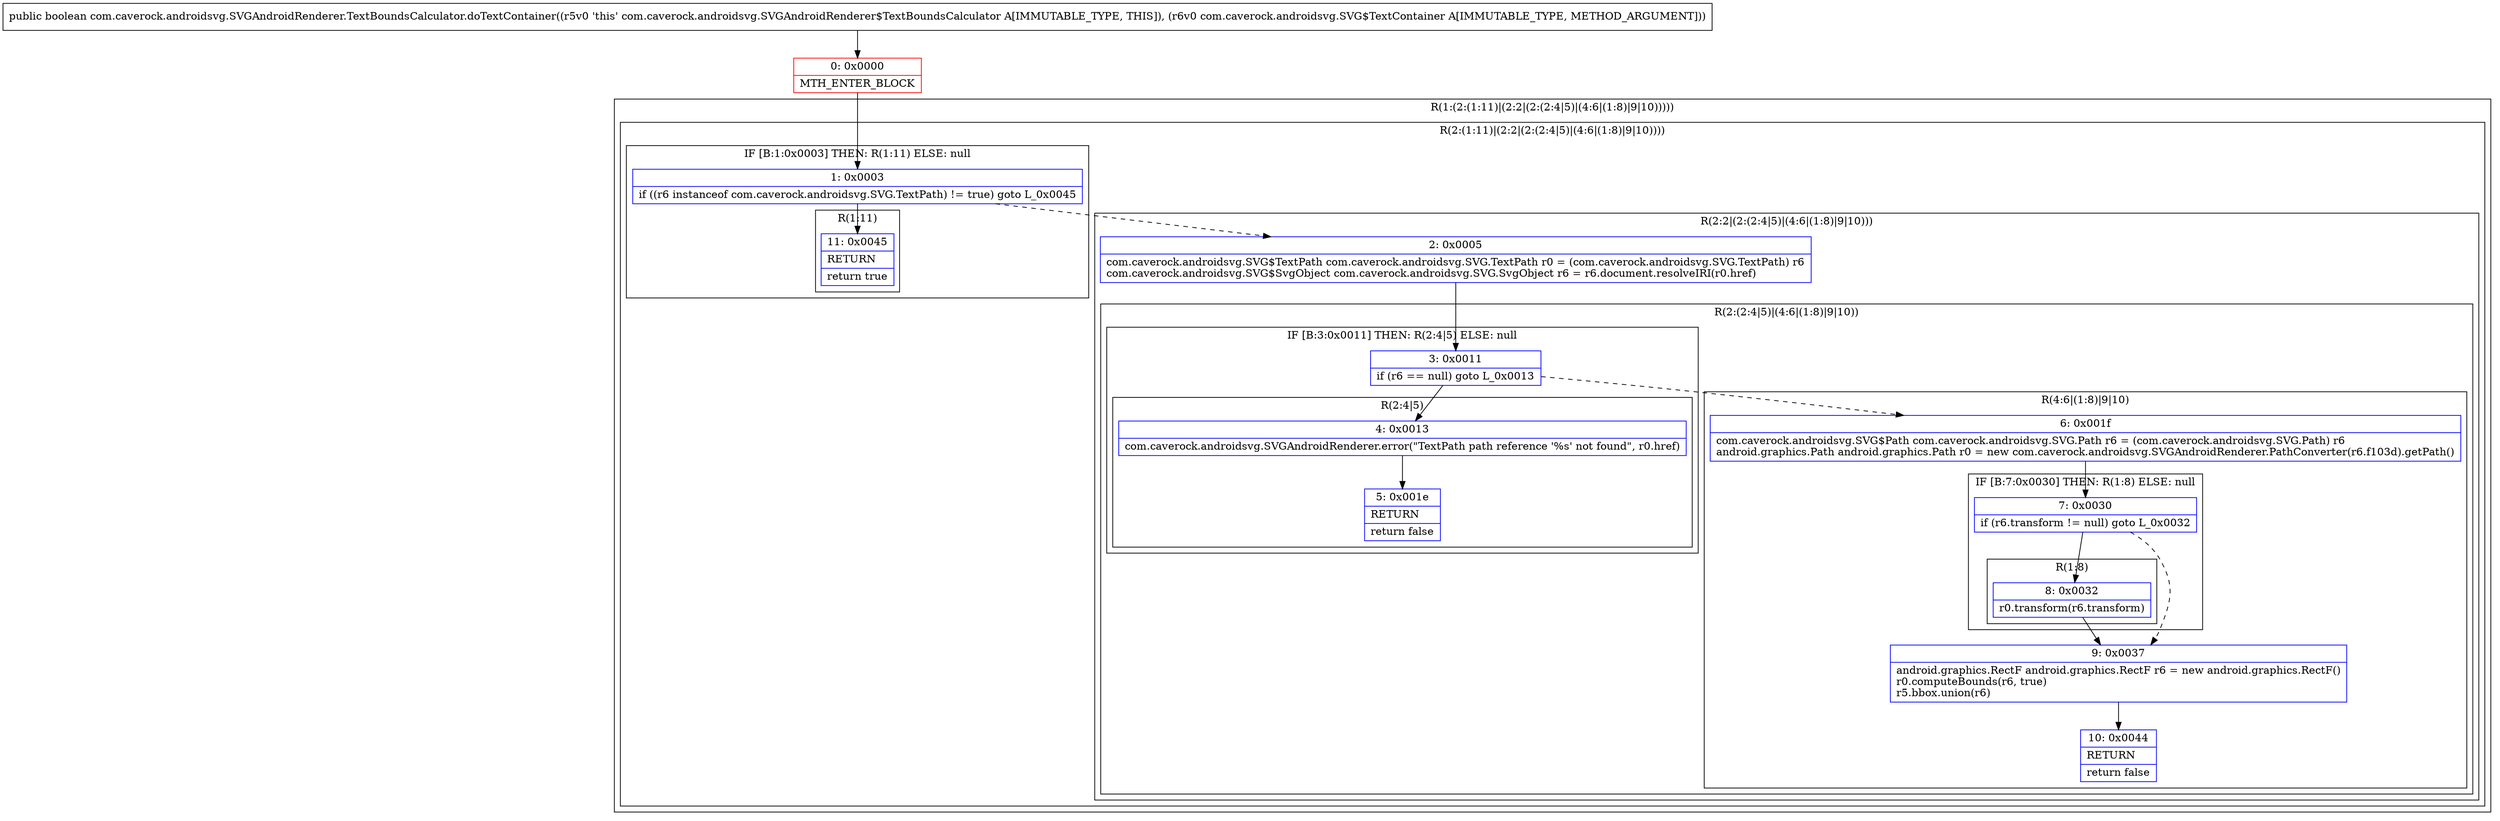 digraph "CFG forcom.caverock.androidsvg.SVGAndroidRenderer.TextBoundsCalculator.doTextContainer(Lcom\/caverock\/androidsvg\/SVG$TextContainer;)Z" {
subgraph cluster_Region_731071997 {
label = "R(1:(2:(1:11)|(2:2|(2:(2:4|5)|(4:6|(1:8)|9|10)))))";
node [shape=record,color=blue];
subgraph cluster_Region_297142730 {
label = "R(2:(1:11)|(2:2|(2:(2:4|5)|(4:6|(1:8)|9|10))))";
node [shape=record,color=blue];
subgraph cluster_IfRegion_1013758288 {
label = "IF [B:1:0x0003] THEN: R(1:11) ELSE: null";
node [shape=record,color=blue];
Node_1 [shape=record,label="{1\:\ 0x0003|if ((r6 instanceof com.caverock.androidsvg.SVG.TextPath) != true) goto L_0x0045\l}"];
subgraph cluster_Region_2026012473 {
label = "R(1:11)";
node [shape=record,color=blue];
Node_11 [shape=record,label="{11\:\ 0x0045|RETURN\l|return true\l}"];
}
}
subgraph cluster_Region_927977333 {
label = "R(2:2|(2:(2:4|5)|(4:6|(1:8)|9|10)))";
node [shape=record,color=blue];
Node_2 [shape=record,label="{2\:\ 0x0005|com.caverock.androidsvg.SVG$TextPath com.caverock.androidsvg.SVG.TextPath r0 = (com.caverock.androidsvg.SVG.TextPath) r6\lcom.caverock.androidsvg.SVG$SvgObject com.caverock.androidsvg.SVG.SvgObject r6 = r6.document.resolveIRI(r0.href)\l}"];
subgraph cluster_Region_1238331761 {
label = "R(2:(2:4|5)|(4:6|(1:8)|9|10))";
node [shape=record,color=blue];
subgraph cluster_IfRegion_890048109 {
label = "IF [B:3:0x0011] THEN: R(2:4|5) ELSE: null";
node [shape=record,color=blue];
Node_3 [shape=record,label="{3\:\ 0x0011|if (r6 == null) goto L_0x0013\l}"];
subgraph cluster_Region_575089504 {
label = "R(2:4|5)";
node [shape=record,color=blue];
Node_4 [shape=record,label="{4\:\ 0x0013|com.caverock.androidsvg.SVGAndroidRenderer.error(\"TextPath path reference '%s' not found\", r0.href)\l}"];
Node_5 [shape=record,label="{5\:\ 0x001e|RETURN\l|return false\l}"];
}
}
subgraph cluster_Region_2037432602 {
label = "R(4:6|(1:8)|9|10)";
node [shape=record,color=blue];
Node_6 [shape=record,label="{6\:\ 0x001f|com.caverock.androidsvg.SVG$Path com.caverock.androidsvg.SVG.Path r6 = (com.caverock.androidsvg.SVG.Path) r6\landroid.graphics.Path android.graphics.Path r0 = new com.caverock.androidsvg.SVGAndroidRenderer.PathConverter(r6.f103d).getPath()\l}"];
subgraph cluster_IfRegion_814587174 {
label = "IF [B:7:0x0030] THEN: R(1:8) ELSE: null";
node [shape=record,color=blue];
Node_7 [shape=record,label="{7\:\ 0x0030|if (r6.transform != null) goto L_0x0032\l}"];
subgraph cluster_Region_722123900 {
label = "R(1:8)";
node [shape=record,color=blue];
Node_8 [shape=record,label="{8\:\ 0x0032|r0.transform(r6.transform)\l}"];
}
}
Node_9 [shape=record,label="{9\:\ 0x0037|android.graphics.RectF android.graphics.RectF r6 = new android.graphics.RectF()\lr0.computeBounds(r6, true)\lr5.bbox.union(r6)\l}"];
Node_10 [shape=record,label="{10\:\ 0x0044|RETURN\l|return false\l}"];
}
}
}
}
}
Node_0 [shape=record,color=red,label="{0\:\ 0x0000|MTH_ENTER_BLOCK\l}"];
MethodNode[shape=record,label="{public boolean com.caverock.androidsvg.SVGAndroidRenderer.TextBoundsCalculator.doTextContainer((r5v0 'this' com.caverock.androidsvg.SVGAndroidRenderer$TextBoundsCalculator A[IMMUTABLE_TYPE, THIS]), (r6v0 com.caverock.androidsvg.SVG$TextContainer A[IMMUTABLE_TYPE, METHOD_ARGUMENT])) }"];
MethodNode -> Node_0;
Node_1 -> Node_2[style=dashed];
Node_1 -> Node_11;
Node_2 -> Node_3;
Node_3 -> Node_4;
Node_3 -> Node_6[style=dashed];
Node_4 -> Node_5;
Node_6 -> Node_7;
Node_7 -> Node_8;
Node_7 -> Node_9[style=dashed];
Node_8 -> Node_9;
Node_9 -> Node_10;
Node_0 -> Node_1;
}


